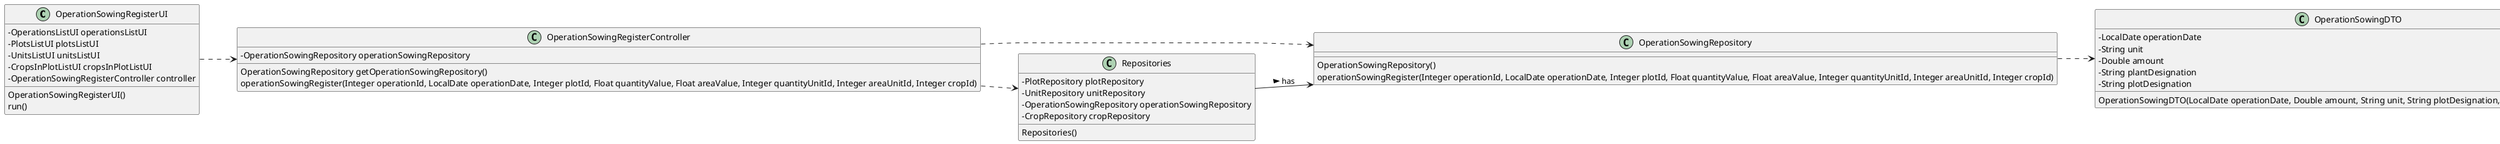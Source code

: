 @startuml
skinparam packageStyle rectangle
skinparam shadowing false
skinparam linetype polyline

skinparam classAttributeIconSize 0

left to right direction

class OperationSowingRegisterUI{
-OperationsListUI operationsListUI
-PlotsListUI plotsListUI
-UnitsListUI unitsListUI
-CropsInPlotListUI cropsInPlotListUI
-OperationSowingRegisterController controller
OperationSowingRegisterUI()
run()
}

class OperationSowingRegisterController{
-OperationSowingRepository operationSowingRepository
OperationSowingRepository getOperationSowingRepository()
operationSowingRegister(Integer operationId, LocalDate operationDate, Integer plotId, Float quantityValue, Float areaValue, Integer quantityUnitId, Integer areaUnitId, Integer cropId)
}

class OperationSowingRepository{
OperationSowingRepository()
operationSowingRegister(Integer operationId, LocalDate operationDate, Integer plotId, Float quantityValue, Float areaValue, Integer quantityUnitId, Integer areaUnitId, Integer cropId)
}

class OperationSowingDTO{
-LocalDate operationDate
-String unit
-Double amount
-String plantDesignation
-String plotDesignation
OperationSowingDTO(LocalDate operationDate, Double amount, String unit, String plotDesignation,String plantDesignation)
}
class Repositories{
-PlotRepository plotRepository
-UnitRepository unitRepository
-OperationSowingRepository operationSowingRepository
-CropRepository cropRepository
Repositories()
}
OperationSowingRegisterUI ..> OperationSowingRegisterController
OperationSowingRegisterController ..> Repositories
Repositories --> OperationSowingRepository : has >
OperationSowingRegisterController ..> OperationSowingRepository
OperationSowingRepository ..> OperationSowingDTO


@enduml
